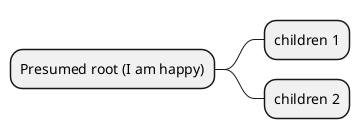 {
  "sha1": "2wfgxdge8lu5zwns1quzeig25g3ie5x",
  "insertion": {
    "when": "2025-10-01T18:22:57.171Z",
    "user": "The-Lum"
  }
}
@startmindmap
** Presumed root (I am happy)
** children 1
** children 2
@endmindmap

